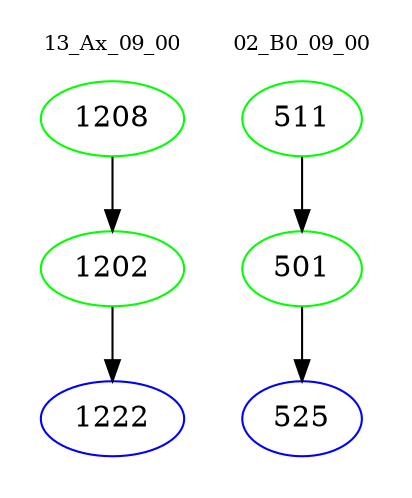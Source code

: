 digraph{
subgraph cluster_0 {
color = white
label = "13_Ax_09_00";
fontsize=10;
T0_1208 [label="1208", color="green"]
T0_1208 -> T0_1202 [color="black"]
T0_1202 [label="1202", color="green"]
T0_1202 -> T0_1222 [color="black"]
T0_1222 [label="1222", color="blue"]
}
subgraph cluster_1 {
color = white
label = "02_B0_09_00";
fontsize=10;
T1_511 [label="511", color="green"]
T1_511 -> T1_501 [color="black"]
T1_501 [label="501", color="green"]
T1_501 -> T1_525 [color="black"]
T1_525 [label="525", color="blue"]
}
}
